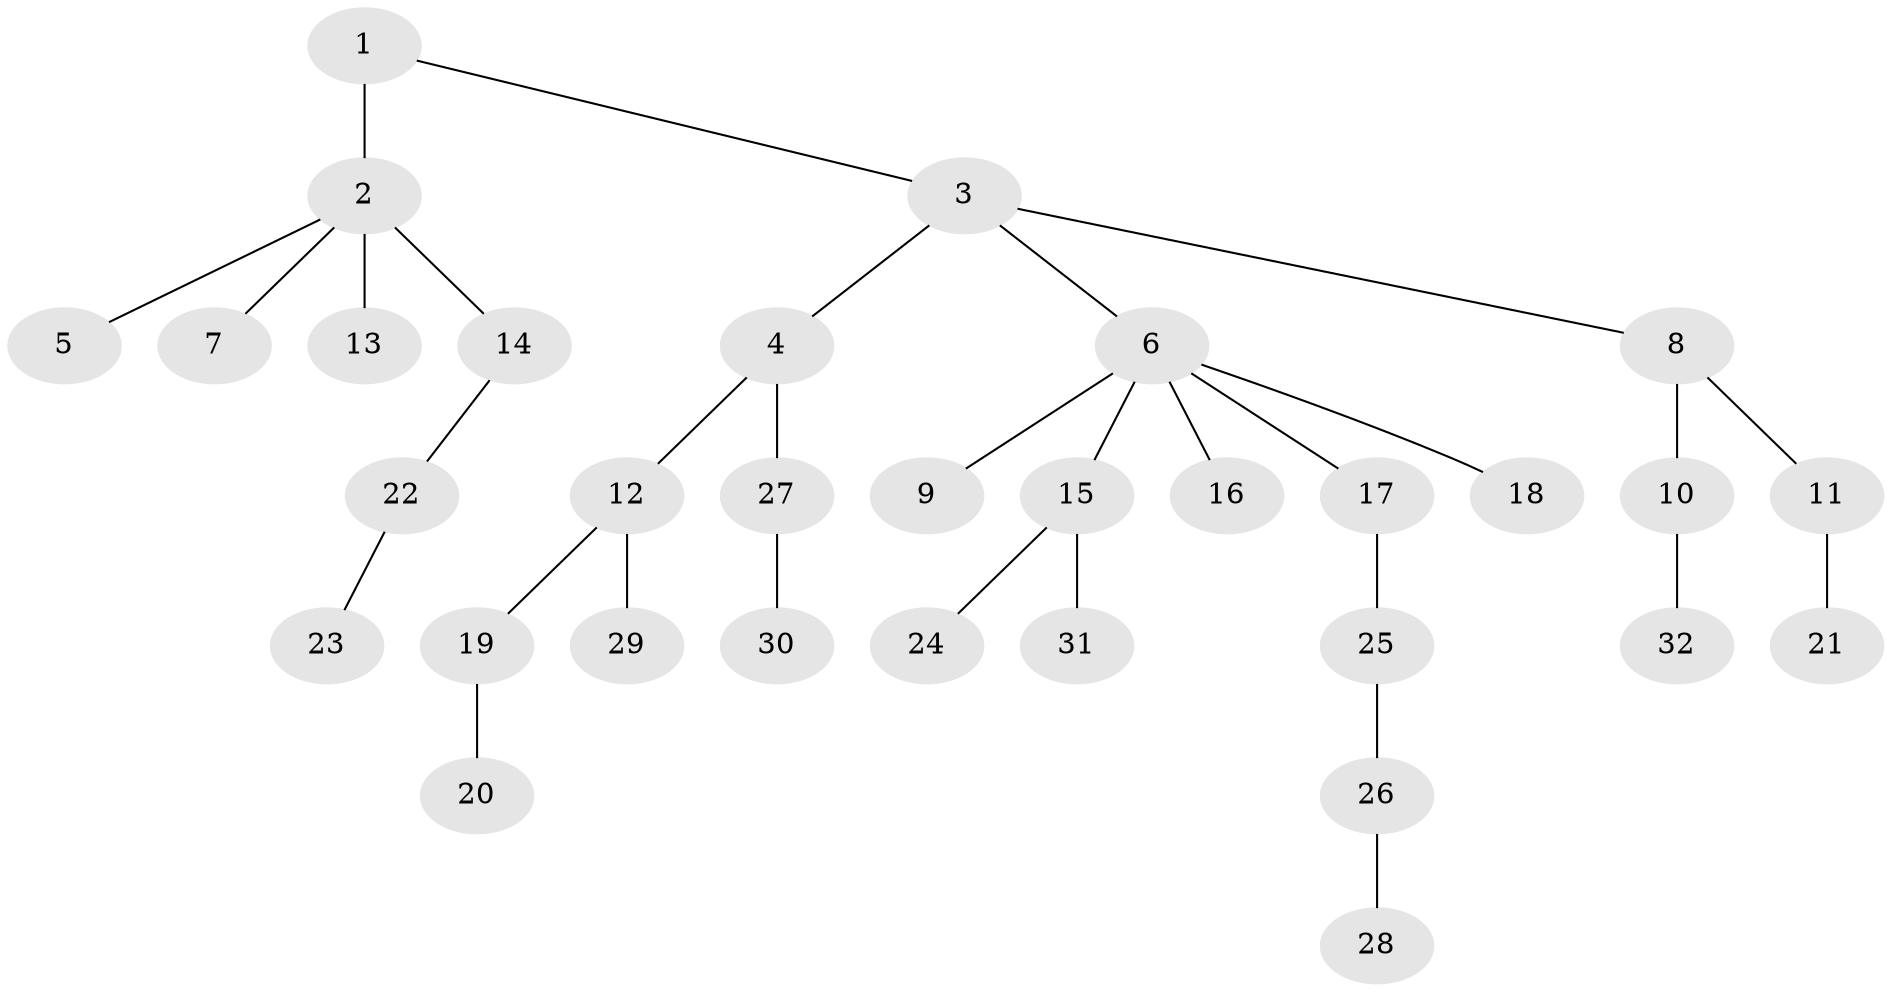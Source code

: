 // original degree distribution, {3: 0.18269230769230768, 9: 0.009615384615384616, 5: 0.038461538461538464, 4: 0.04807692307692308, 2: 0.2403846153846154, 1: 0.4807692307692308}
// Generated by graph-tools (version 1.1) at 2025/51/03/04/25 22:51:54]
// undirected, 32 vertices, 31 edges
graph export_dot {
  node [color=gray90,style=filled];
  1;
  2;
  3;
  4;
  5;
  6;
  7;
  8;
  9;
  10;
  11;
  12;
  13;
  14;
  15;
  16;
  17;
  18;
  19;
  20;
  21;
  22;
  23;
  24;
  25;
  26;
  27;
  28;
  29;
  30;
  31;
  32;
  1 -- 2 [weight=3.0];
  1 -- 3 [weight=1.0];
  2 -- 5 [weight=1.0];
  2 -- 7 [weight=1.0];
  2 -- 13 [weight=1.0];
  2 -- 14 [weight=1.0];
  3 -- 4 [weight=1.0];
  3 -- 6 [weight=1.0];
  3 -- 8 [weight=1.0];
  4 -- 12 [weight=1.0];
  4 -- 27 [weight=1.0];
  6 -- 9 [weight=1.0];
  6 -- 15 [weight=1.0];
  6 -- 16 [weight=1.0];
  6 -- 17 [weight=1.0];
  6 -- 18 [weight=1.0];
  8 -- 10 [weight=1.0];
  8 -- 11 [weight=1.0];
  10 -- 32 [weight=1.0];
  11 -- 21 [weight=1.0];
  12 -- 19 [weight=1.0];
  12 -- 29 [weight=1.0];
  14 -- 22 [weight=1.0];
  15 -- 24 [weight=1.0];
  15 -- 31 [weight=2.0];
  17 -- 25 [weight=1.0];
  19 -- 20 [weight=1.0];
  22 -- 23 [weight=1.0];
  25 -- 26 [weight=1.0];
  26 -- 28 [weight=2.0];
  27 -- 30 [weight=1.0];
}
